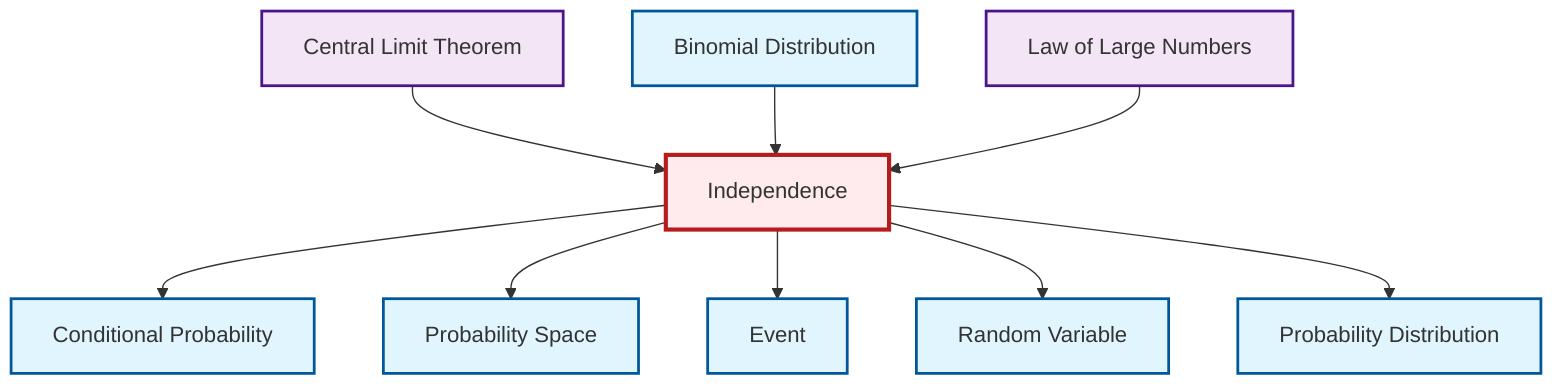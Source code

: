 graph TD
    classDef definition fill:#e1f5fe,stroke:#01579b,stroke-width:2px
    classDef theorem fill:#f3e5f5,stroke:#4a148c,stroke-width:2px
    classDef axiom fill:#fff3e0,stroke:#e65100,stroke-width:2px
    classDef example fill:#e8f5e9,stroke:#1b5e20,stroke-width:2px
    classDef current fill:#ffebee,stroke:#b71c1c,stroke-width:3px
    thm-central-limit["Central Limit Theorem"]:::theorem
    def-probability-distribution["Probability Distribution"]:::definition
    thm-law-of-large-numbers["Law of Large Numbers"]:::theorem
    def-random-variable["Random Variable"]:::definition
    def-event["Event"]:::definition
    def-probability-space["Probability Space"]:::definition
    def-conditional-probability["Conditional Probability"]:::definition
    def-independence["Independence"]:::definition
    def-binomial-distribution["Binomial Distribution"]:::definition
    def-independence --> def-conditional-probability
    thm-central-limit --> def-independence
    def-independence --> def-probability-space
    def-independence --> def-event
    def-independence --> def-random-variable
    def-binomial-distribution --> def-independence
    def-independence --> def-probability-distribution
    thm-law-of-large-numbers --> def-independence
    class def-independence current